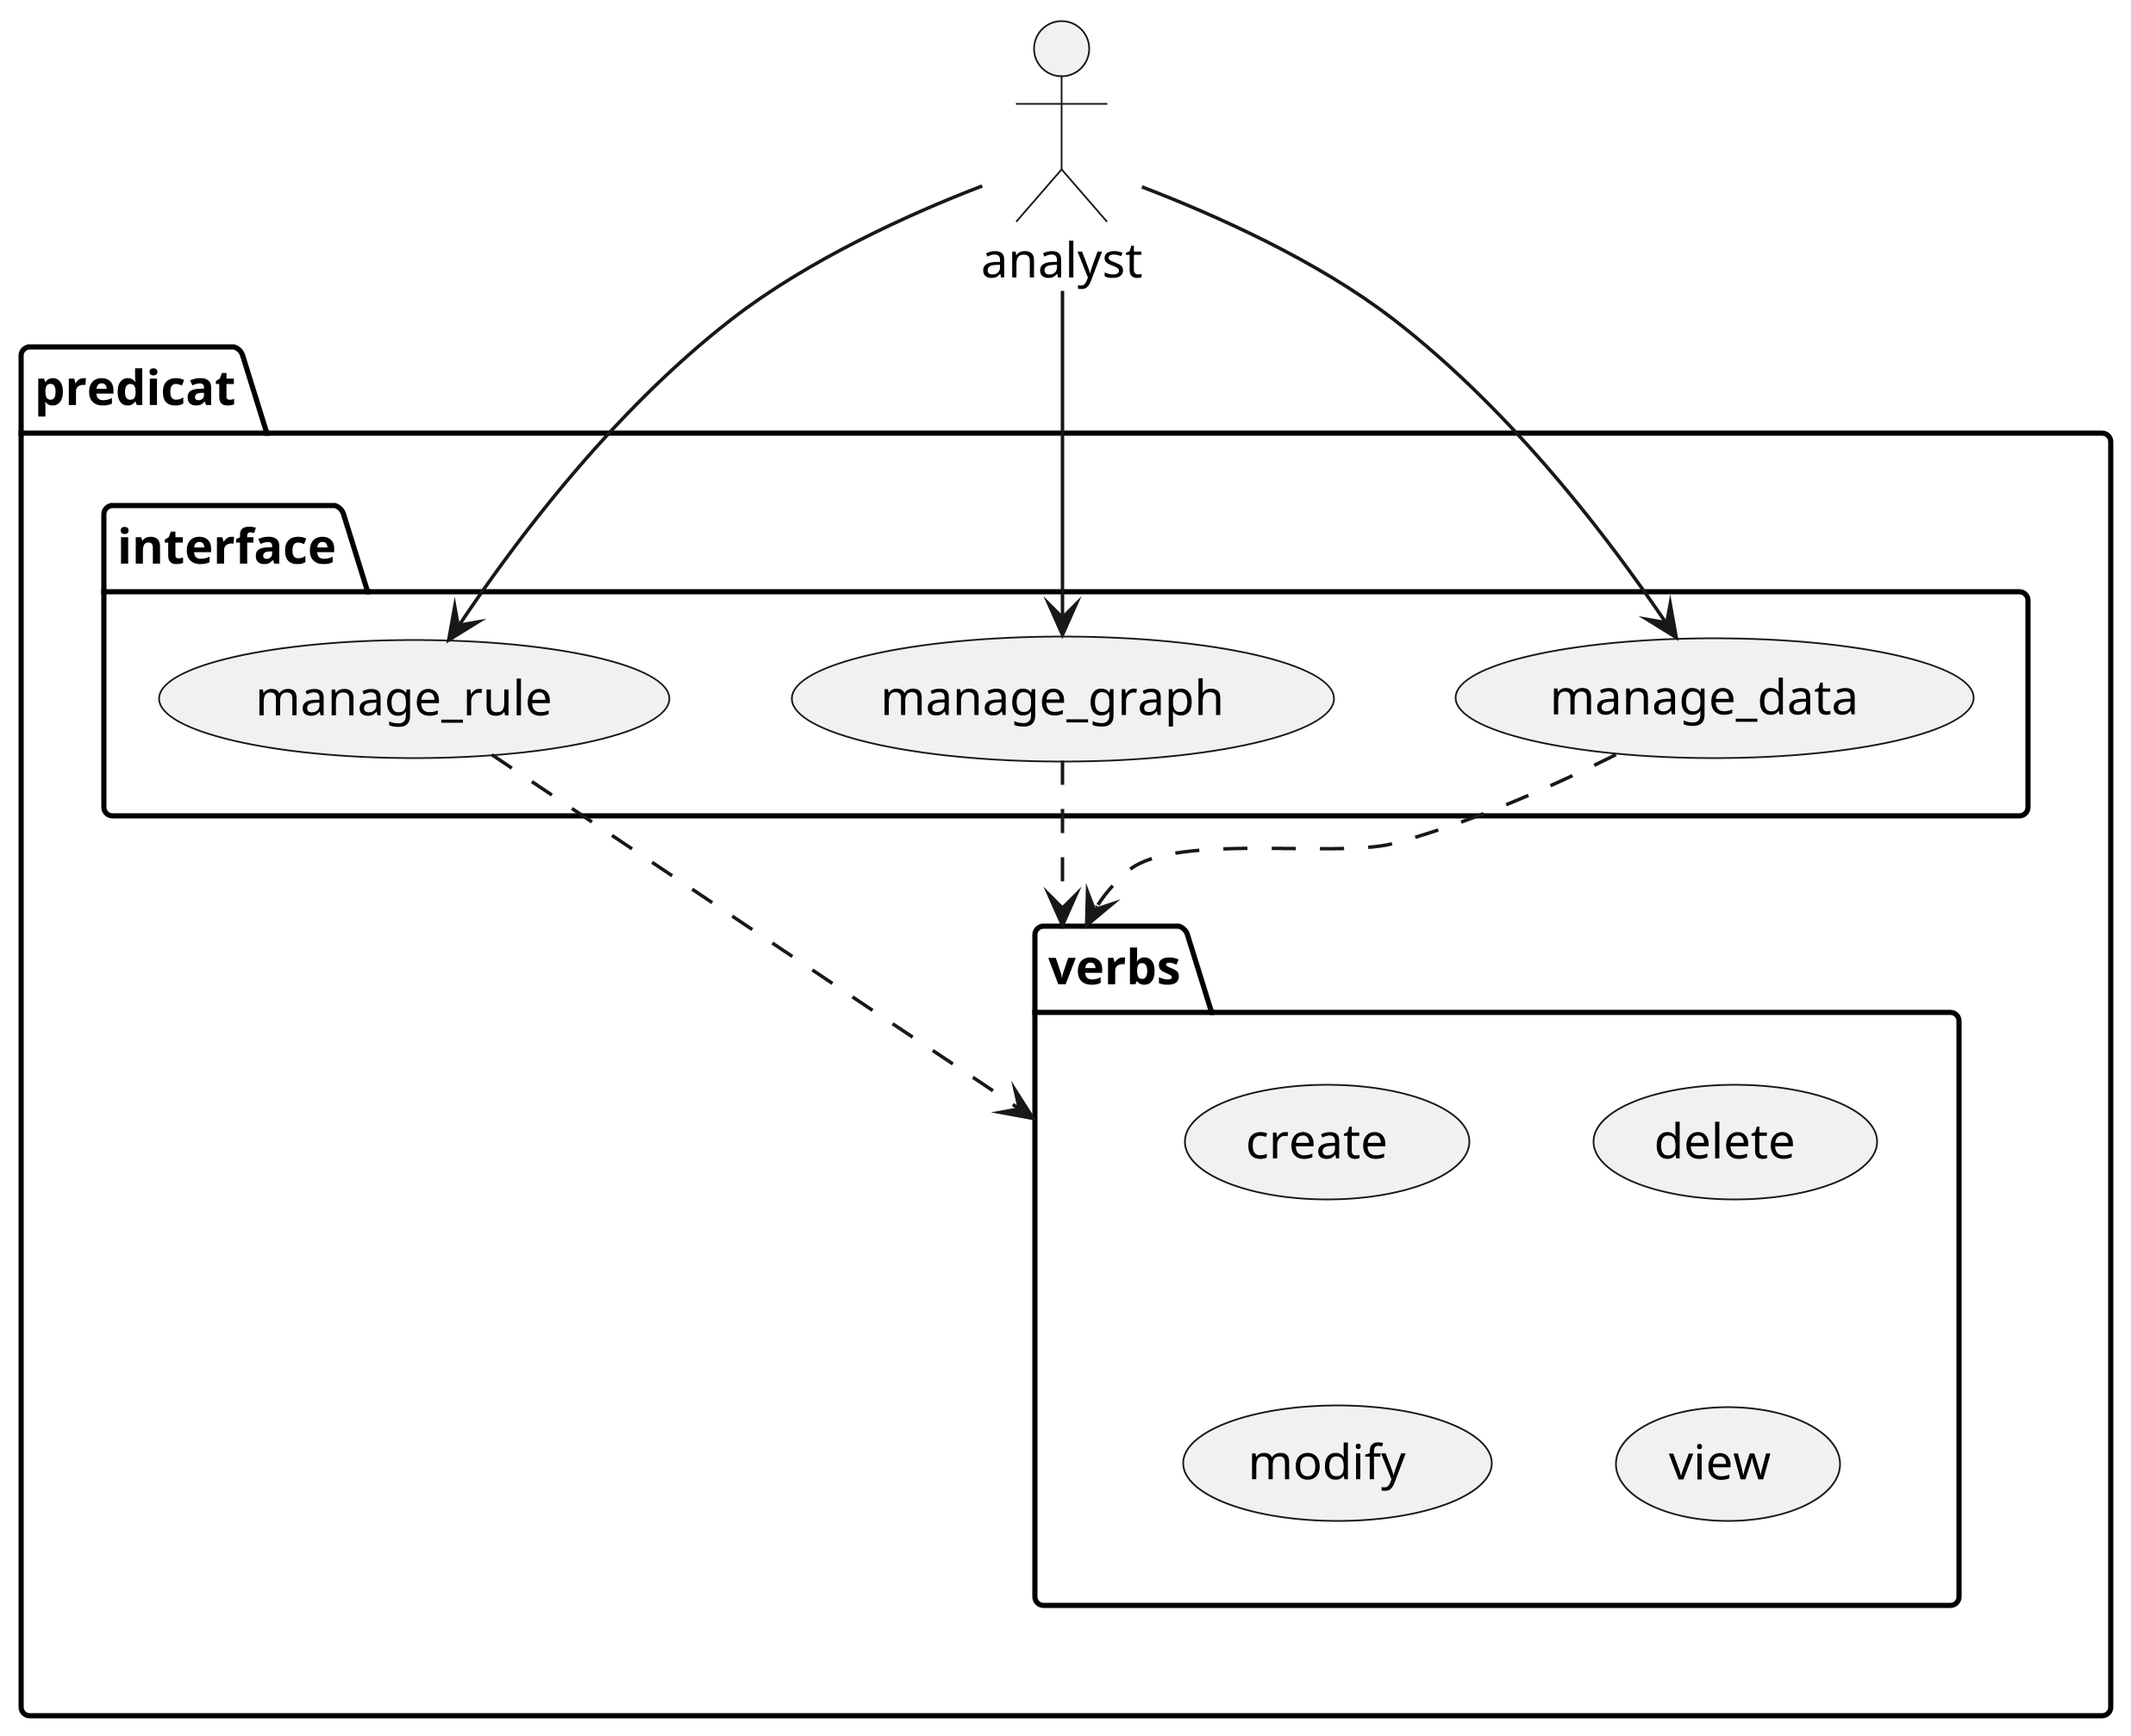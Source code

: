 @startuml
scale 10

actor analyst

package predicat {
	package interface {
		usecase manage_data
		usecase manage_graph
		usecase manage_rule
	}

	package verbs {
		usecase create
		usecase delete
		usecase modify
		usecase view
	}
}

analyst --> manage_data
analyst --> manage_graph
analyst --> manage_rule

manage_data ..> verbs 
manage_graph ..> verbs 
manage_rule ..> verbs 

@enduml
